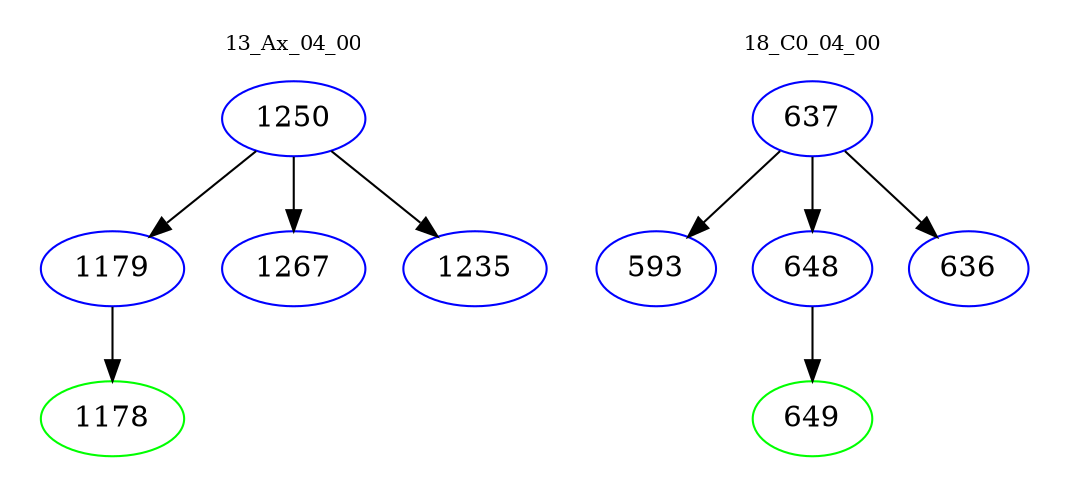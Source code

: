 digraph{
subgraph cluster_0 {
color = white
label = "13_Ax_04_00";
fontsize=10;
T0_1250 [label="1250", color="blue"]
T0_1250 -> T0_1179 [color="black"]
T0_1179 [label="1179", color="blue"]
T0_1179 -> T0_1178 [color="black"]
T0_1178 [label="1178", color="green"]
T0_1250 -> T0_1267 [color="black"]
T0_1267 [label="1267", color="blue"]
T0_1250 -> T0_1235 [color="black"]
T0_1235 [label="1235", color="blue"]
}
subgraph cluster_1 {
color = white
label = "18_C0_04_00";
fontsize=10;
T1_637 [label="637", color="blue"]
T1_637 -> T1_593 [color="black"]
T1_593 [label="593", color="blue"]
T1_637 -> T1_648 [color="black"]
T1_648 [label="648", color="blue"]
T1_648 -> T1_649 [color="black"]
T1_649 [label="649", color="green"]
T1_637 -> T1_636 [color="black"]
T1_636 [label="636", color="blue"]
}
}
